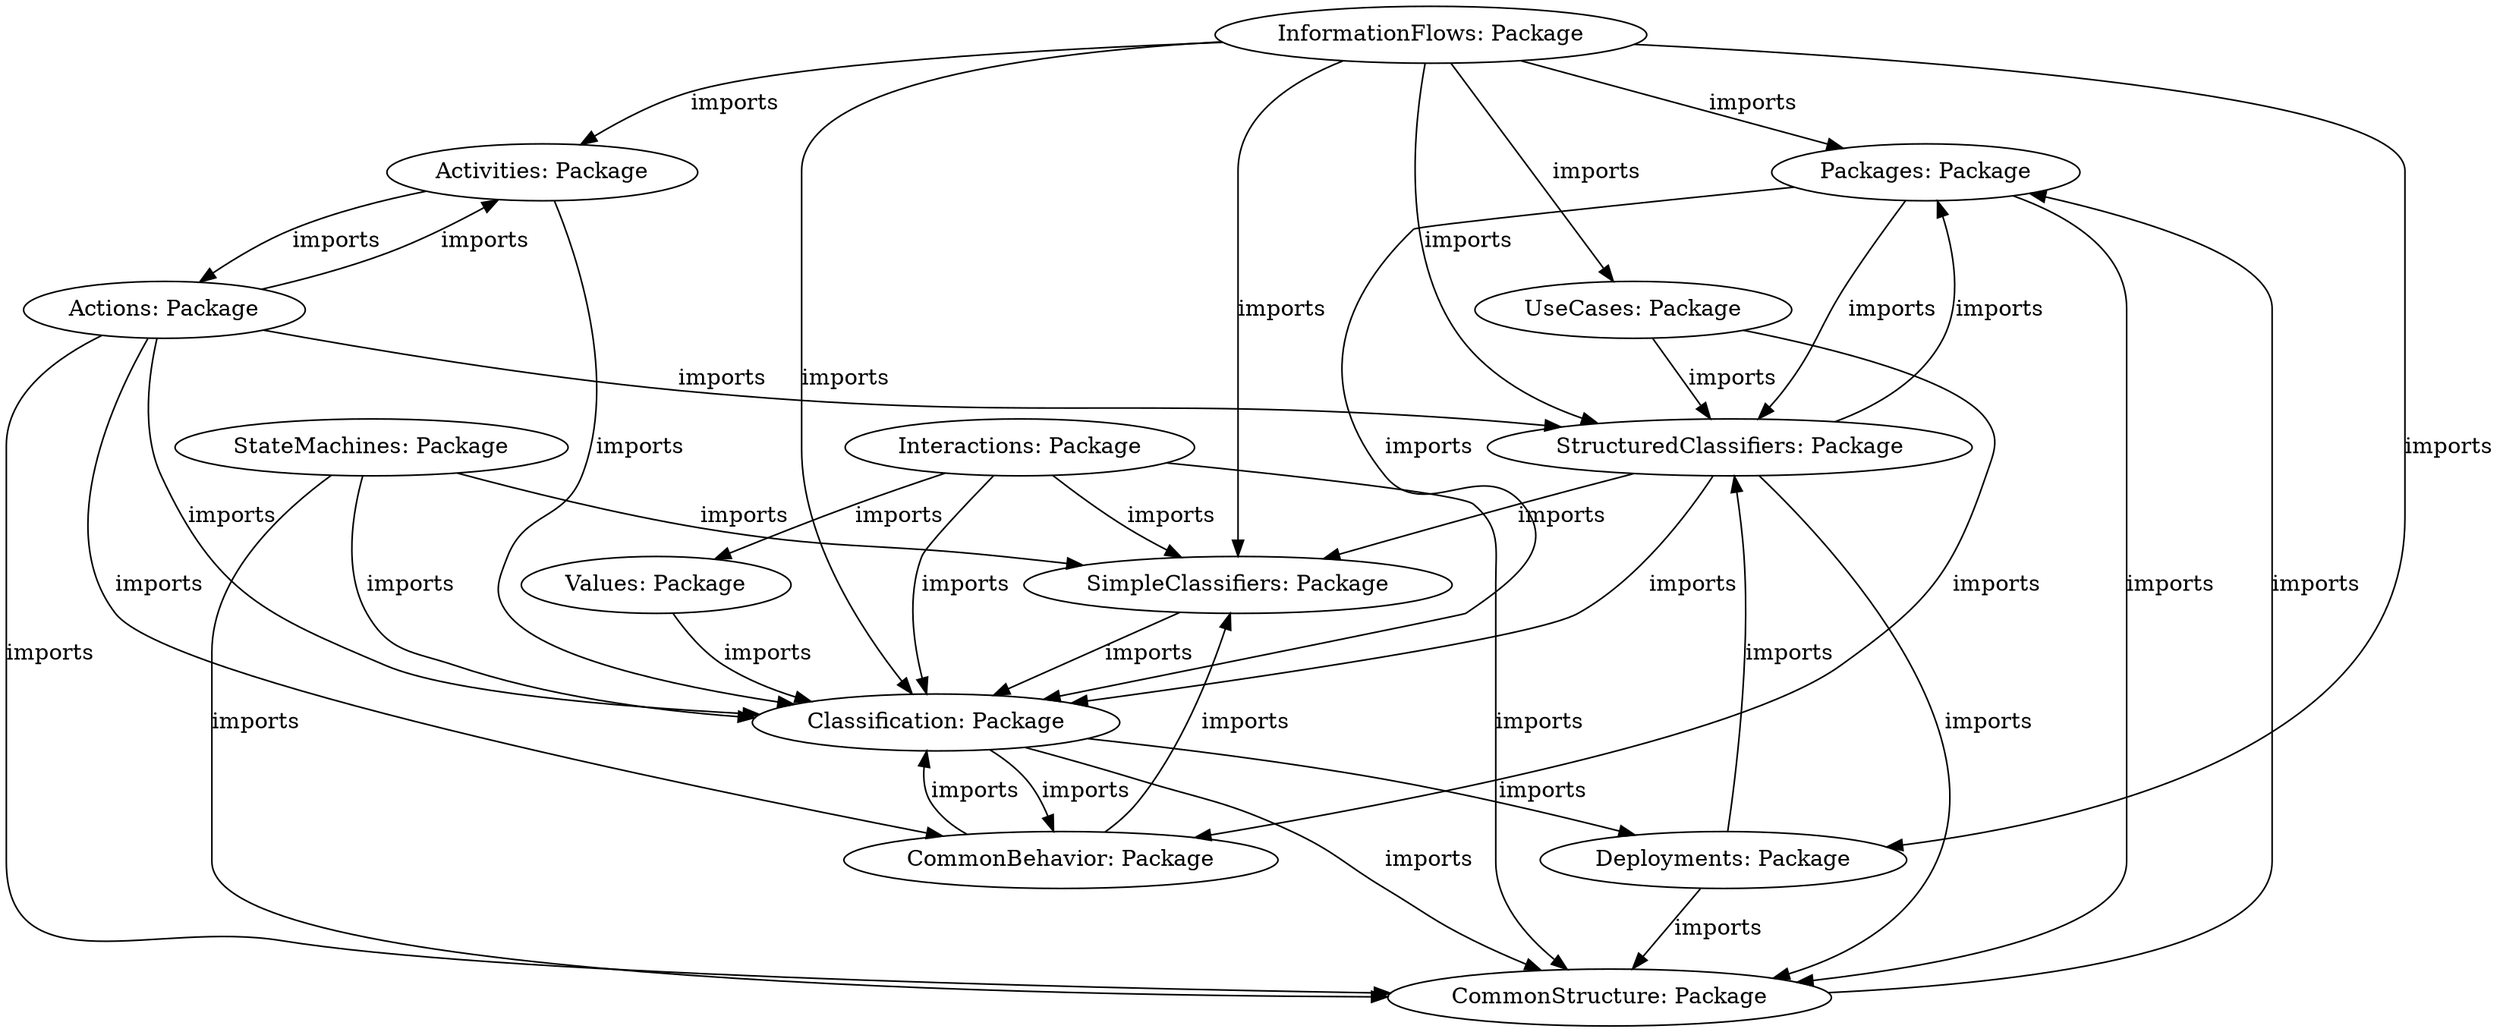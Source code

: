 digraph{
{style = filled
shape = box
}
"ID32a29361" [label= "Packages: Package" style=solid fillcolor = white]
"ID4708acc6" [label= "CommonBehavior: Package" style=solid fillcolor = white]
"ID18f1631c" [label= "Interactions: Package" style=solid fillcolor = white]
"ID308d8de8" [label= "SimpleClassifiers: Package" style=solid fillcolor = white]
"ID6888746c" [label= "UseCases: Package" style=solid fillcolor = white]
"ID5a5024eb" [label= "Values: Package" style=solid fillcolor = white]
"ID79aa675b" [label= "StructuredClassifiers: Package" style=solid fillcolor = white]
"ID628d6320" [label= "InformationFlows: Package" style=solid fillcolor = white]
"ID2821da0a" [label= "Activities: Package" style=solid fillcolor = white]
"ID6c3830ed" [label= "Deployments: Package" style=solid fillcolor = white]
"IDf461c9c" [label= "StateMachines: Package" style=solid fillcolor = white]
"ID46e32574" [label= "Classification: Package" style=solid fillcolor = white]
"ID597f2d3f" [label= "Actions: Package" style=solid fillcolor = white]
"ID1a345c6c" [label= "CommonStructure: Package" style=solid fillcolor = white]
ID46e32574 -> ID4708acc6 [label = "imports" style = solid color = black ]
ID597f2d3f -> ID1a345c6c [label = "imports" style = solid color = black ]
IDf461c9c -> ID46e32574 [label = "imports" style = solid color = black ]
ID597f2d3f -> ID79aa675b [label = "imports" style = solid color = black ]
ID4708acc6 -> ID46e32574 [label = "imports" style = solid color = black ]
ID1a345c6c -> ID32a29361 [label = "imports" style = solid color = black ]
ID79aa675b -> ID308d8de8 [label = "imports" style = solid color = black ]
ID628d6320 -> ID46e32574 [label = "imports" style = solid color = black ]
ID6c3830ed -> ID1a345c6c [label = "imports" style = solid color = black ]
ID597f2d3f -> ID2821da0a [label = "imports" style = solid color = black ]
ID18f1631c -> ID308d8de8 [label = "imports" style = solid color = black ]
ID32a29361 -> ID1a345c6c [label = "imports" style = solid color = black ]
ID18f1631c -> ID5a5024eb [label = "imports" style = solid color = black ]
ID79aa675b -> ID32a29361 [label = "imports" style = solid color = black ]
IDf461c9c -> ID1a345c6c [label = "imports" style = solid color = black ]
ID628d6320 -> ID6c3830ed [label = "imports" style = solid color = black ]
ID32a29361 -> ID46e32574 [label = "imports" style = solid color = black ]
ID2821da0a -> ID46e32574 [label = "imports" style = solid color = black ]
ID5a5024eb -> ID46e32574 [label = "imports" style = solid color = black ]
ID628d6320 -> ID6888746c [label = "imports" style = solid color = black ]
ID6888746c -> ID4708acc6 [label = "imports" style = solid color = black ]
ID597f2d3f -> ID46e32574 [label = "imports" style = solid color = black ]
ID308d8de8 -> ID46e32574 [label = "imports" style = solid color = black ]
ID18f1631c -> ID46e32574 [label = "imports" style = solid color = black ]
ID79aa675b -> ID46e32574 [label = "imports" style = solid color = black ]
ID628d6320 -> ID2821da0a [label = "imports" style = solid color = black ]
ID628d6320 -> ID308d8de8 [label = "imports" style = solid color = black ]
ID32a29361 -> ID79aa675b [label = "imports" style = solid color = black ]
ID79aa675b -> ID1a345c6c [label = "imports" style = solid color = black ]
ID628d6320 -> ID79aa675b [label = "imports" style = solid color = black ]
ID18f1631c -> ID1a345c6c [label = "imports" style = solid color = black ]
IDf461c9c -> ID308d8de8 [label = "imports" style = solid color = black ]
ID4708acc6 -> ID308d8de8 [label = "imports" style = solid color = black ]
ID46e32574 -> ID6c3830ed [label = "imports" style = solid color = black ]
ID6c3830ed -> ID79aa675b [label = "imports" style = solid color = black ]
ID46e32574 -> ID1a345c6c [label = "imports" style = solid color = black ]
ID6888746c -> ID79aa675b [label = "imports" style = solid color = black ]
ID628d6320 -> ID32a29361 [label = "imports" style = solid color = black ]
ID597f2d3f -> ID4708acc6 [label = "imports" style = solid color = black ]
ID2821da0a -> ID597f2d3f [label = "imports" style = solid color = black ]
}